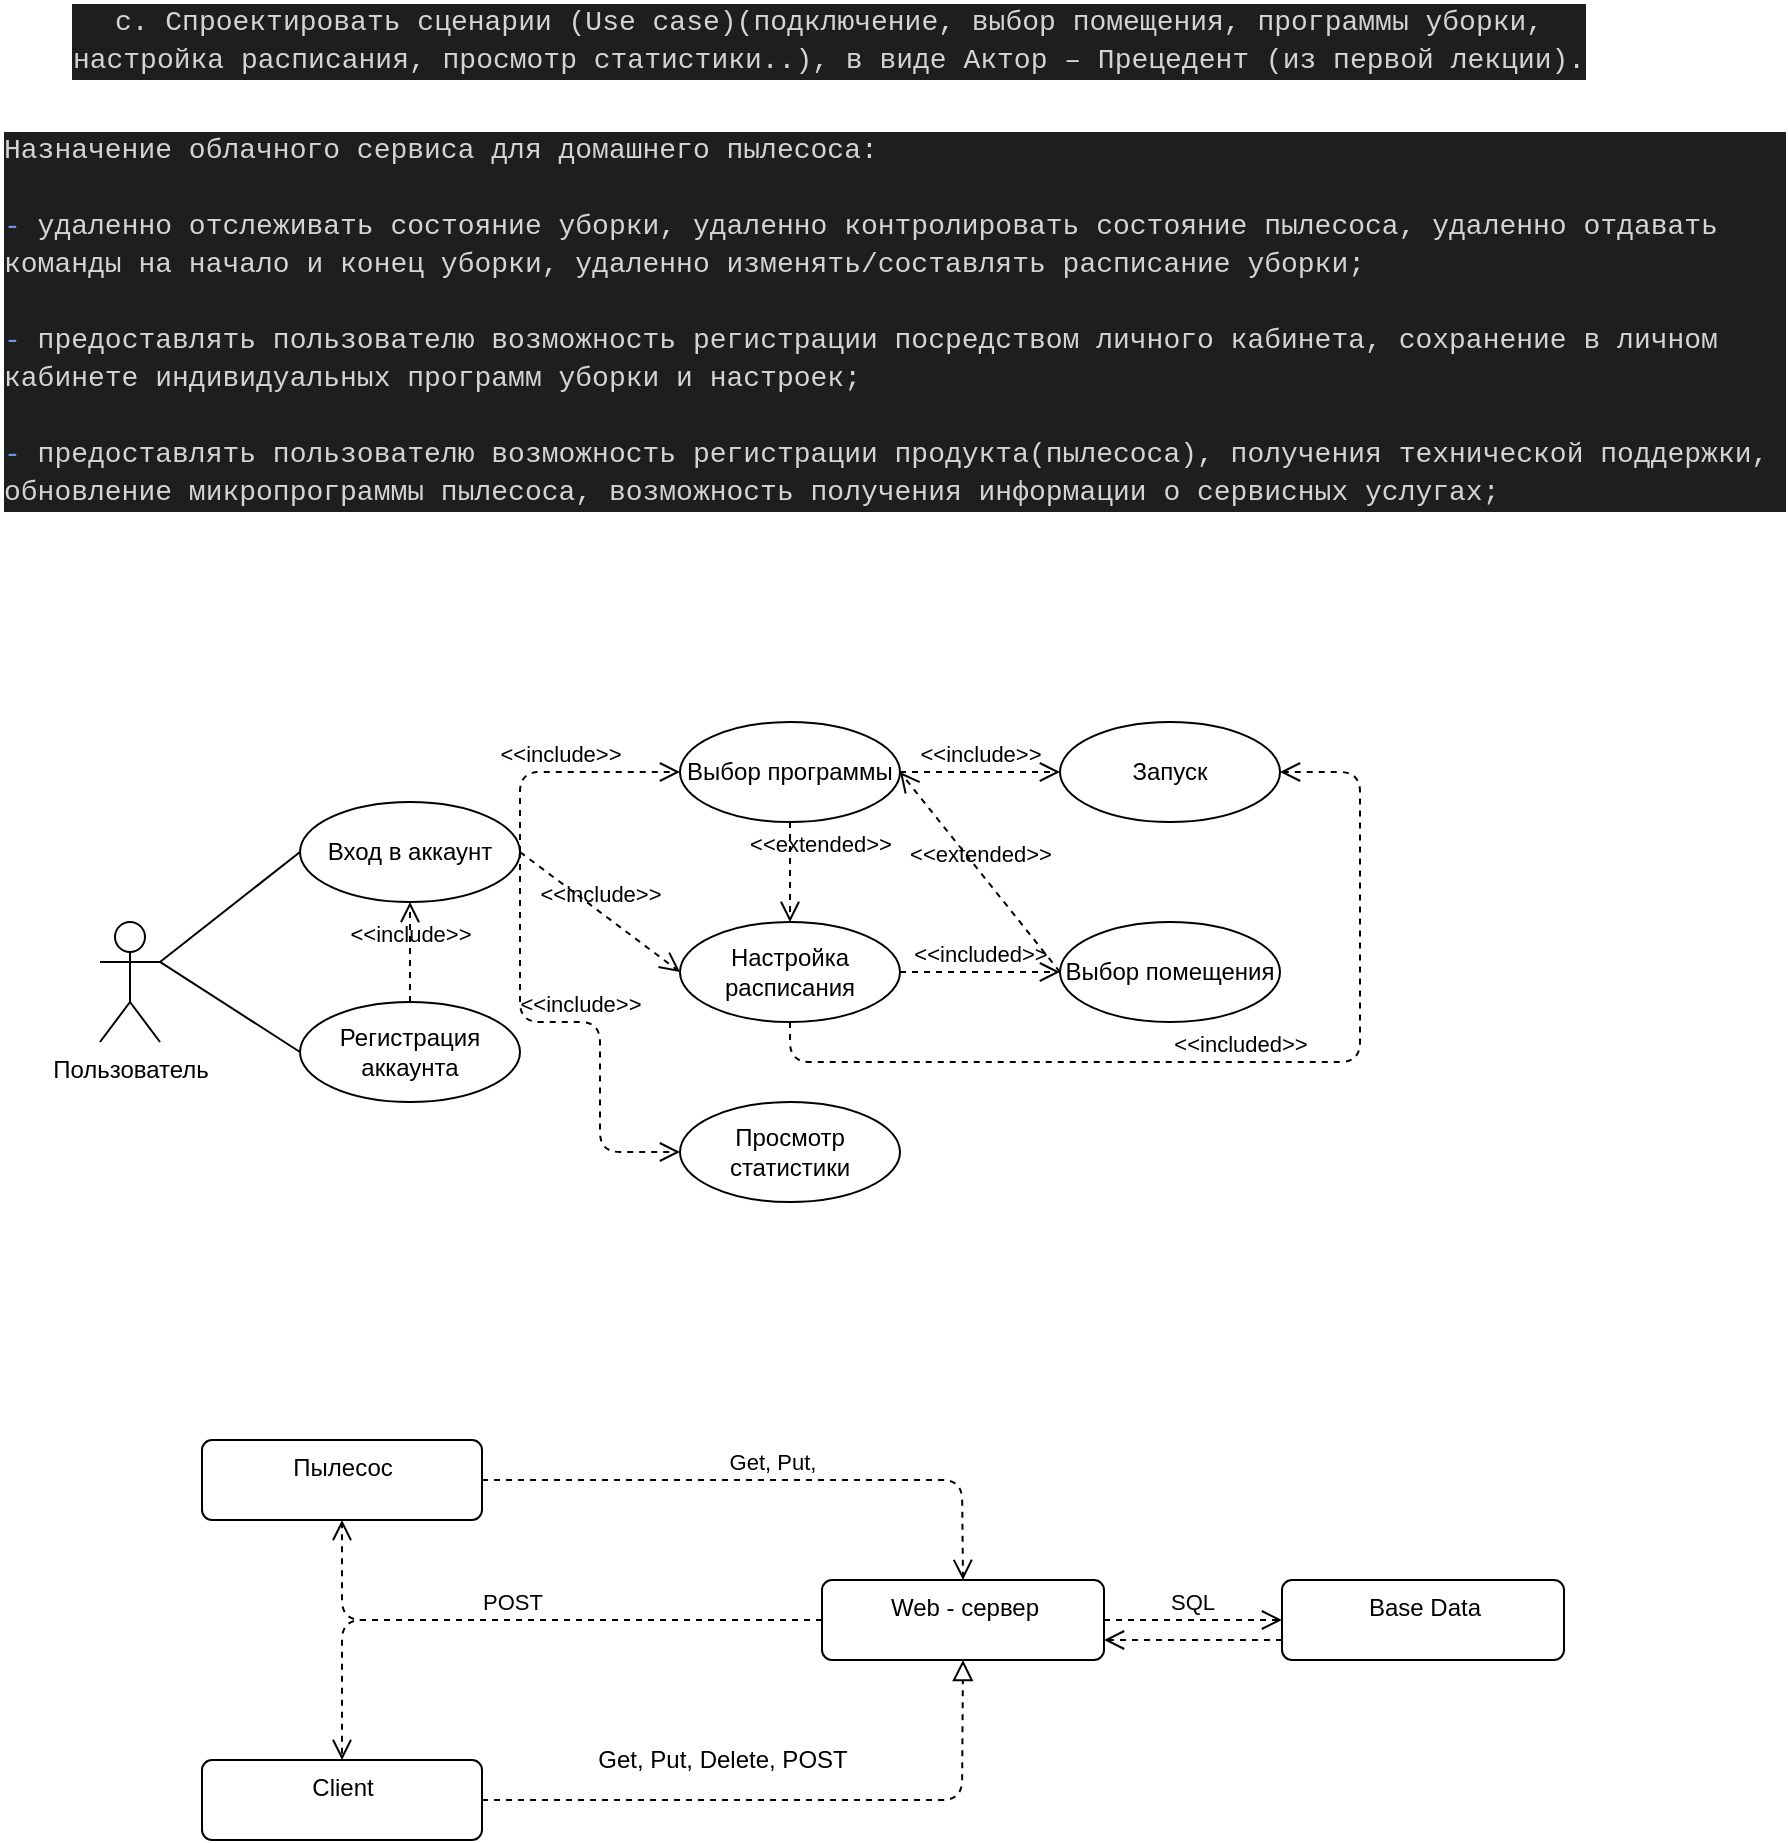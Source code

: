 <mxfile>
    <diagram id="xR59Nx-GNKhP8YMmGbBa" name="Страница 1">
        <mxGraphModel dx="1060" dy="478" grid="1" gridSize="10" guides="1" tooltips="1" connect="1" arrows="1" fold="1" page="1" pageScale="1" pageWidth="827" pageHeight="1169" math="0" shadow="0">
            <root>
                <mxCell id="0"/>
                <mxCell id="1" parent="0"/>
                <mxCell id="2" value="&lt;div style=&quot;color: rgb(212 , 212 , 212) ; background-color: rgb(30 , 30 , 30) ; font-family: &amp;#34;consolas&amp;#34; , &amp;#34;courier new&amp;#34; , monospace ; font-size: 14px ; line-height: 19px&quot;&gt;&lt;div&gt;c. Спроектировать сценарии (Use case)(подключение, выбор помещения, программы уборки, &lt;/div&gt;&lt;div&gt;настройка расписания, просмотр статистики..), в виде Актор – Прецедент (из первой лекции).&lt;/div&gt;&lt;/div&gt;" style="text;html=1;align=center;verticalAlign=middle;resizable=0;points=[];autosize=1;strokeColor=none;fillColor=none;" vertex="1" parent="1">
                    <mxGeometry x="59" width="710" height="40" as="geometry"/>
                </mxCell>
                <mxCell id="3" value="Пользователь" style="shape=umlActor;verticalLabelPosition=bottom;verticalAlign=top;html=1;" vertex="1" parent="1">
                    <mxGeometry x="50" y="461" width="30" height="60" as="geometry"/>
                </mxCell>
                <mxCell id="4" value="Запуск" style="ellipse;whiteSpace=wrap;html=1;" vertex="1" parent="1">
                    <mxGeometry x="530" y="361" width="110" height="50" as="geometry"/>
                </mxCell>
                <mxCell id="5" value="Выбор программы" style="ellipse;whiteSpace=wrap;html=1;" vertex="1" parent="1">
                    <mxGeometry x="340" y="361" width="110" height="50" as="geometry"/>
                </mxCell>
                <mxCell id="6" value="Выбор помещения" style="ellipse;whiteSpace=wrap;html=1;" vertex="1" parent="1">
                    <mxGeometry x="530" y="461" width="110" height="50" as="geometry"/>
                </mxCell>
                <mxCell id="7" value="Настройка расписания" style="ellipse;whiteSpace=wrap;html=1;" vertex="1" parent="1">
                    <mxGeometry x="340" y="461" width="110" height="50" as="geometry"/>
                </mxCell>
                <mxCell id="8" value="Просмотр статистики" style="ellipse;whiteSpace=wrap;html=1;" vertex="1" parent="1">
                    <mxGeometry x="340" y="551" width="110" height="50" as="geometry"/>
                </mxCell>
                <mxCell id="9" value="Регистрация аккаунта" style="ellipse;whiteSpace=wrap;html=1;" vertex="1" parent="1">
                    <mxGeometry x="150" y="501" width="110" height="50" as="geometry"/>
                </mxCell>
                <mxCell id="10" value="Вход в аккаунт" style="ellipse;whiteSpace=wrap;html=1;" vertex="1" parent="1">
                    <mxGeometry x="150" y="401" width="110" height="50" as="geometry"/>
                </mxCell>
                <mxCell id="11" value="" style="endArrow=none;html=1;exitX=1;exitY=0.333;exitDx=0;exitDy=0;exitPerimeter=0;entryX=0;entryY=0.5;entryDx=0;entryDy=0;" edge="1" parent="1" source="3" target="9">
                    <mxGeometry width="50" height="50" relative="1" as="geometry">
                        <mxPoint x="350" y="451" as="sourcePoint"/>
                        <mxPoint x="400" y="401" as="targetPoint"/>
                    </mxGeometry>
                </mxCell>
                <mxCell id="12" value="" style="endArrow=none;html=1;entryX=0;entryY=0.5;entryDx=0;entryDy=0;" edge="1" parent="1" target="10">
                    <mxGeometry width="50" height="50" relative="1" as="geometry">
                        <mxPoint x="80" y="481" as="sourcePoint"/>
                        <mxPoint x="400" y="401" as="targetPoint"/>
                    </mxGeometry>
                </mxCell>
                <mxCell id="13" value="&amp;lt;&amp;lt;include&amp;gt;&amp;gt;" style="endArrow=open;startArrow=none;endFill=0;startFill=0;endSize=8;html=1;verticalAlign=bottom;dashed=1;labelBackgroundColor=none;exitX=0.5;exitY=0;exitDx=0;exitDy=0;entryX=0.5;entryY=1;entryDx=0;entryDy=0;" edge="1" parent="1" source="9" target="10">
                    <mxGeometry width="160" relative="1" as="geometry">
                        <mxPoint x="300" y="431" as="sourcePoint"/>
                        <mxPoint x="460" y="431" as="targetPoint"/>
                    </mxGeometry>
                </mxCell>
                <mxCell id="14" value="&amp;lt;&amp;lt;include&amp;gt;&amp;gt;" style="endArrow=open;startArrow=none;endFill=0;startFill=0;endSize=8;html=1;verticalAlign=bottom;dashed=1;labelBackgroundColor=none;exitX=1;exitY=0.5;exitDx=0;exitDy=0;entryX=0;entryY=0.5;entryDx=0;entryDy=0;" edge="1" parent="1" source="10" target="5">
                    <mxGeometry width="160" relative="1" as="geometry">
                        <mxPoint x="300" y="431" as="sourcePoint"/>
                        <mxPoint x="460" y="431" as="targetPoint"/>
                        <Array as="points">
                            <mxPoint x="260" y="386"/>
                        </Array>
                    </mxGeometry>
                </mxCell>
                <mxCell id="15" value="&amp;lt;&amp;lt;include&amp;gt;&amp;gt;" style="endArrow=open;startArrow=none;endFill=0;startFill=0;endSize=8;html=1;verticalAlign=bottom;dashed=1;labelBackgroundColor=none;entryX=0;entryY=0.5;entryDx=0;entryDy=0;exitX=1;exitY=0.5;exitDx=0;exitDy=0;" edge="1" parent="1" source="5" target="4">
                    <mxGeometry width="160" relative="1" as="geometry">
                        <mxPoint x="300" y="431" as="sourcePoint"/>
                        <mxPoint x="460" y="431" as="targetPoint"/>
                    </mxGeometry>
                </mxCell>
                <mxCell id="16" value="&amp;lt;&amp;lt;include&amp;gt;&amp;gt;" style="endArrow=open;startArrow=none;endFill=0;startFill=0;endSize=8;html=1;verticalAlign=bottom;dashed=1;labelBackgroundColor=none;exitX=1;exitY=0.5;exitDx=0;exitDy=0;entryX=0;entryY=0.5;entryDx=0;entryDy=0;" edge="1" parent="1" source="10" target="7">
                    <mxGeometry width="160" relative="1" as="geometry">
                        <mxPoint x="300" y="431" as="sourcePoint"/>
                        <mxPoint x="460" y="431" as="targetPoint"/>
                    </mxGeometry>
                </mxCell>
                <mxCell id="17" value="&amp;lt;&amp;lt;include&amp;gt;&amp;gt;" style="endArrow=open;startArrow=none;endFill=0;startFill=0;endSize=8;html=1;verticalAlign=bottom;dashed=1;labelBackgroundColor=none;exitX=1;exitY=0.5;exitDx=0;exitDy=0;entryX=0;entryY=0.5;entryDx=0;entryDy=0;" edge="1" parent="1" source="10" target="8">
                    <mxGeometry width="160" relative="1" as="geometry">
                        <mxPoint x="300" y="431" as="sourcePoint"/>
                        <mxPoint x="460" y="431" as="targetPoint"/>
                        <Array as="points">
                            <mxPoint x="260" y="511"/>
                            <mxPoint x="300" y="511"/>
                            <mxPoint x="300" y="576"/>
                        </Array>
                    </mxGeometry>
                </mxCell>
                <mxCell id="18" value="&amp;lt;&amp;lt;extended&amp;gt;&amp;gt;" style="endArrow=open;startArrow=none;endFill=0;startFill=0;endSize=8;html=1;verticalAlign=bottom;dashed=1;labelBackgroundColor=none;exitX=0.5;exitY=1;exitDx=0;exitDy=0;entryX=0.5;entryY=0;entryDx=0;entryDy=0;" edge="1" parent="1" source="5" target="7">
                    <mxGeometry x="-0.2" y="15" width="160" relative="1" as="geometry">
                        <mxPoint x="300" y="431" as="sourcePoint"/>
                        <mxPoint x="460" y="431" as="targetPoint"/>
                        <mxPoint as="offset"/>
                    </mxGeometry>
                </mxCell>
                <mxCell id="19" value="&amp;lt;&amp;lt;extended&amp;gt;&amp;gt;" style="endArrow=open;startArrow=none;endFill=0;startFill=0;endSize=8;html=1;verticalAlign=bottom;dashed=1;labelBackgroundColor=none;exitX=0;exitY=0.5;exitDx=0;exitDy=0;entryX=1;entryY=0.5;entryDx=0;entryDy=0;" edge="1" parent="1" source="6" target="5">
                    <mxGeometry width="160" relative="1" as="geometry">
                        <mxPoint x="300" y="431" as="sourcePoint"/>
                        <mxPoint x="460" y="431" as="targetPoint"/>
                        <Array as="points"/>
                    </mxGeometry>
                </mxCell>
                <mxCell id="20" value="&amp;lt;&amp;lt;included&amp;gt;&amp;gt;" style="endArrow=open;startArrow=none;endFill=0;startFill=0;endSize=8;html=1;verticalAlign=bottom;dashed=1;labelBackgroundColor=none;exitX=1;exitY=0.5;exitDx=0;exitDy=0;entryX=0;entryY=0.5;entryDx=0;entryDy=0;" edge="1" parent="1" source="7" target="6">
                    <mxGeometry width="160" relative="1" as="geometry">
                        <mxPoint x="300" y="431" as="sourcePoint"/>
                        <mxPoint x="460" y="431" as="targetPoint"/>
                    </mxGeometry>
                </mxCell>
                <mxCell id="21" value="&amp;lt;&amp;lt;included&amp;gt;&amp;gt;" style="endArrow=open;startArrow=none;endFill=0;startFill=0;endSize=8;html=1;verticalAlign=bottom;dashed=1;labelBackgroundColor=none;exitX=0.5;exitY=1;exitDx=0;exitDy=0;entryX=1;entryY=0.5;entryDx=0;entryDy=0;" edge="1" parent="1" source="7" target="4">
                    <mxGeometry width="160" relative="1" as="geometry">
                        <mxPoint x="300" y="431" as="sourcePoint"/>
                        <mxPoint x="510" y="561" as="targetPoint"/>
                        <Array as="points">
                            <mxPoint x="395" y="531"/>
                            <mxPoint x="680" y="531"/>
                            <mxPoint x="680" y="386"/>
                        </Array>
                    </mxGeometry>
                </mxCell>
                <mxCell id="22" value="&lt;div style=&quot;color: rgb(212 , 212 , 212) ; background-color: rgb(30 , 30 , 30) ; font-family: &amp;#34;consolas&amp;#34; , &amp;#34;courier new&amp;#34; , monospace ; font-size: 14px ; line-height: 19px&quot;&gt;&lt;div&gt;Назначение облачного сервиса для домашнего пылесоса:&lt;/div&gt;&lt;br&gt;&lt;div&gt;&lt;span style=&quot;color: #6796e6&quot;&gt;-&lt;/span&gt; удаленно отслеживать состояние уборки, удаленно контролировать состояние пылесоса, удаленно отдавать&amp;nbsp;&lt;/div&gt;&lt;div&gt;команды на начало и конец уборки, удаленно изменять/составлять расписание уборки;&lt;/div&gt;&lt;br&gt;&lt;div&gt;&lt;span style=&quot;color: #6796e6&quot;&gt;-&lt;/span&gt; предоставлять пользователю возможность регистрации посредством личного кабинета, сохранение в личном&amp;nbsp;&lt;/div&gt;&lt;div&gt;кабинете индивидуальных программ уборки и настроек;&lt;/div&gt;&lt;br&gt;&lt;div&gt;&lt;span style=&quot;color: #6796e6&quot;&gt;-&lt;/span&gt; предоставлять пользователю возможность регистрации продукта(пылесоса), получения технической поддержки,&amp;nbsp;&lt;/div&gt;&lt;div&gt;обновление микропрограммы пылесоса, возможность получения информации о сервисных услугах;&lt;/div&gt;&lt;/div&gt;" style="text;html=1;align=left;verticalAlign=middle;resizable=0;points=[];autosize=1;strokeColor=none;fillColor=none;" vertex="1" parent="1">
                    <mxGeometry y="60" width="830" height="200" as="geometry"/>
                </mxCell>
                <mxCell id="23" value="Client" style="html=1;align=center;verticalAlign=top;rounded=1;absoluteArcSize=1;arcSize=10;dashed=0;" vertex="1" parent="1">
                    <mxGeometry x="101" y="880" width="140" height="40" as="geometry"/>
                </mxCell>
                <mxCell id="24" value="Пылесос" style="html=1;align=center;verticalAlign=top;rounded=1;absoluteArcSize=1;arcSize=10;dashed=0;" vertex="1" parent="1">
                    <mxGeometry x="101" y="720" width="140" height="40" as="geometry"/>
                </mxCell>
                <mxCell id="25" value="Web - сервер" style="html=1;align=center;verticalAlign=top;rounded=1;absoluteArcSize=1;arcSize=10;dashed=0;" vertex="1" parent="1">
                    <mxGeometry x="411" y="790" width="141" height="40" as="geometry"/>
                </mxCell>
                <mxCell id="26" value="" style="endArrow=block;startArrow=none;endFill=0;startFill=0;endSize=8;html=1;verticalAlign=bottom;dashed=1;labelBackgroundColor=none;exitX=1;exitY=0.5;exitDx=0;exitDy=0;entryX=0.5;entryY=1;entryDx=0;entryDy=0;" edge="1" parent="1" source="23" target="25">
                    <mxGeometry width="160" relative="1" as="geometry">
                        <mxPoint x="91" y="830" as="sourcePoint"/>
                        <mxPoint x="251" y="830" as="targetPoint"/>
                        <Array as="points">
                            <mxPoint x="481" y="900"/>
                        </Array>
                    </mxGeometry>
                </mxCell>
                <mxCell id="27" value="Get, Put, Delete, POST" style="text;html=1;align=center;verticalAlign=middle;resizable=0;points=[];autosize=1;strokeColor=none;fillColor=none;" vertex="1" parent="1">
                    <mxGeometry x="291" y="870" width="140" height="20" as="geometry"/>
                </mxCell>
                <mxCell id="29" value="Get, Put," style="endArrow=open;startArrow=none;endFill=0;startFill=0;endSize=8;html=1;verticalAlign=bottom;dashed=1;labelBackgroundColor=none;exitX=1;exitY=0.5;exitDx=0;exitDy=0;entryX=0.5;entryY=0;entryDx=0;entryDy=0;" edge="1" parent="1" source="24" target="25">
                    <mxGeometry width="160" relative="1" as="geometry">
                        <mxPoint x="91" y="830" as="sourcePoint"/>
                        <mxPoint x="251" y="830" as="targetPoint"/>
                        <Array as="points">
                            <mxPoint x="481" y="740"/>
                        </Array>
                    </mxGeometry>
                </mxCell>
                <mxCell id="31" value="" style="endArrow=open;startArrow=none;endFill=0;startFill=0;endSize=8;html=1;verticalAlign=bottom;dashed=1;labelBackgroundColor=none;exitX=0;exitY=0.5;exitDx=0;exitDy=0;entryX=0.5;entryY=1;entryDx=0;entryDy=0;" edge="1" parent="1" source="25" target="24">
                    <mxGeometry width="160" relative="1" as="geometry">
                        <mxPoint x="91" y="830" as="sourcePoint"/>
                        <mxPoint x="251" y="830" as="targetPoint"/>
                        <Array as="points">
                            <mxPoint x="171" y="810"/>
                        </Array>
                    </mxGeometry>
                </mxCell>
                <mxCell id="32" value="POST" style="endArrow=open;startArrow=none;endFill=0;startFill=0;endSize=8;html=1;verticalAlign=bottom;dashed=1;labelBackgroundColor=none;exitX=0;exitY=0.5;exitDx=0;exitDy=0;entryX=0.5;entryY=0;entryDx=0;entryDy=0;" edge="1" parent="1" source="25" target="23">
                    <mxGeometry width="160" relative="1" as="geometry">
                        <mxPoint x="91" y="830" as="sourcePoint"/>
                        <mxPoint x="251" y="830" as="targetPoint"/>
                        <Array as="points">
                            <mxPoint x="171" y="810"/>
                        </Array>
                    </mxGeometry>
                </mxCell>
                <mxCell id="33" value="Base Data" style="html=1;align=center;verticalAlign=top;rounded=1;absoluteArcSize=1;arcSize=10;dashed=0;" vertex="1" parent="1">
                    <mxGeometry x="641" y="790" width="141" height="40" as="geometry"/>
                </mxCell>
                <mxCell id="34" value="" style="endArrow=open;startArrow=none;endFill=0;startFill=0;endSize=8;html=1;verticalAlign=bottom;dashed=1;labelBackgroundColor=none;exitX=1;exitY=0.5;exitDx=0;exitDy=0;entryX=0;entryY=0.5;entryDx=0;entryDy=0;" edge="1" parent="1" source="25" target="33">
                    <mxGeometry width="160" relative="1" as="geometry">
                        <mxPoint x="271" y="830" as="sourcePoint"/>
                        <mxPoint x="431" y="830" as="targetPoint"/>
                    </mxGeometry>
                </mxCell>
                <mxCell id="36" value="SQL" style="edgeLabel;html=1;align=center;verticalAlign=middle;resizable=0;points=[];" vertex="1" connectable="0" parent="34">
                    <mxGeometry x="0.348" y="1" relative="1" as="geometry">
                        <mxPoint x="-16" y="-8" as="offset"/>
                    </mxGeometry>
                </mxCell>
                <mxCell id="35" value="" style="endArrow=open;startArrow=none;endFill=0;startFill=0;endSize=8;html=1;verticalAlign=bottom;dashed=1;labelBackgroundColor=none;exitX=0;exitY=0.75;exitDx=0;exitDy=0;entryX=1;entryY=0.75;entryDx=0;entryDy=0;" edge="1" parent="1" source="33" target="25">
                    <mxGeometry width="160" relative="1" as="geometry">
                        <mxPoint x="271" y="830" as="sourcePoint"/>
                        <mxPoint x="431" y="830" as="targetPoint"/>
                    </mxGeometry>
                </mxCell>
            </root>
        </mxGraphModel>
    </diagram>
</mxfile>